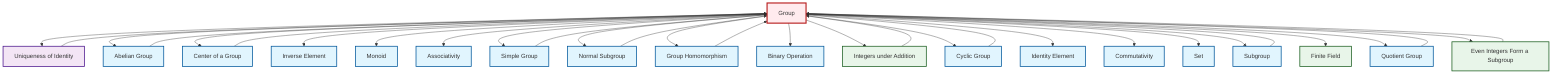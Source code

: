 graph TD
    classDef definition fill:#e1f5fe,stroke:#01579b,stroke-width:2px
    classDef theorem fill:#f3e5f5,stroke:#4a148c,stroke-width:2px
    classDef axiom fill:#fff3e0,stroke:#e65100,stroke-width:2px
    classDef example fill:#e8f5e9,stroke:#1b5e20,stroke-width:2px
    classDef current fill:#ffebee,stroke:#b71c1c,stroke-width:3px
    def-group["Group"]:::definition
    def-simple-group["Simple Group"]:::definition
    def-monoid["Monoid"]:::definition
    ex-even-integers-subgroup["Even Integers Form a Subgroup"]:::example
    def-set["Set"]:::definition
    def-binary-operation["Binary Operation"]:::definition
    def-abelian-group["Abelian Group"]:::definition
    def-cyclic-group["Cyclic Group"]:::definition
    def-inverse-element["Inverse Element"]:::definition
    def-subgroup["Subgroup"]:::definition
    ex-integers-addition["Integers under Addition"]:::example
    thm-unique-identity["Uniqueness of Identity"]:::theorem
    ex-finite-field["Finite Field"]:::example
    def-commutativity["Commutativity"]:::definition
    def-quotient-group["Quotient Group"]:::definition
    def-normal-subgroup["Normal Subgroup"]:::definition
    def-identity-element["Identity Element"]:::definition
    def-homomorphism["Group Homomorphism"]:::definition
    def-associativity["Associativity"]:::definition
    def-center-of-group["Center of a Group"]:::definition
    def-group --> thm-unique-identity
    def-group --> def-abelian-group
    def-group --> def-center-of-group
    ex-integers-addition --> def-group
    def-homomorphism --> def-group
    def-center-of-group --> def-group
    def-abelian-group --> def-group
    thm-unique-identity --> def-group
    def-group --> def-inverse-element
    def-group --> def-monoid
    def-group --> def-associativity
    def-group --> def-simple-group
    def-normal-subgroup --> def-group
    def-group --> def-normal-subgroup
    ex-even-integers-subgroup --> def-group
    def-group --> def-homomorphism
    def-simple-group --> def-group
    def-group --> def-binary-operation
    def-group --> ex-integers-addition
    def-quotient-group --> def-group
    def-group --> def-cyclic-group
    def-group --> def-identity-element
    def-group --> def-commutativity
    def-group --> def-set
    def-group --> def-subgroup
    def-subgroup --> def-group
    def-group --> ex-finite-field
    def-cyclic-group --> def-group
    def-group --> def-quotient-group
    def-group --> ex-even-integers-subgroup
    class def-group current
